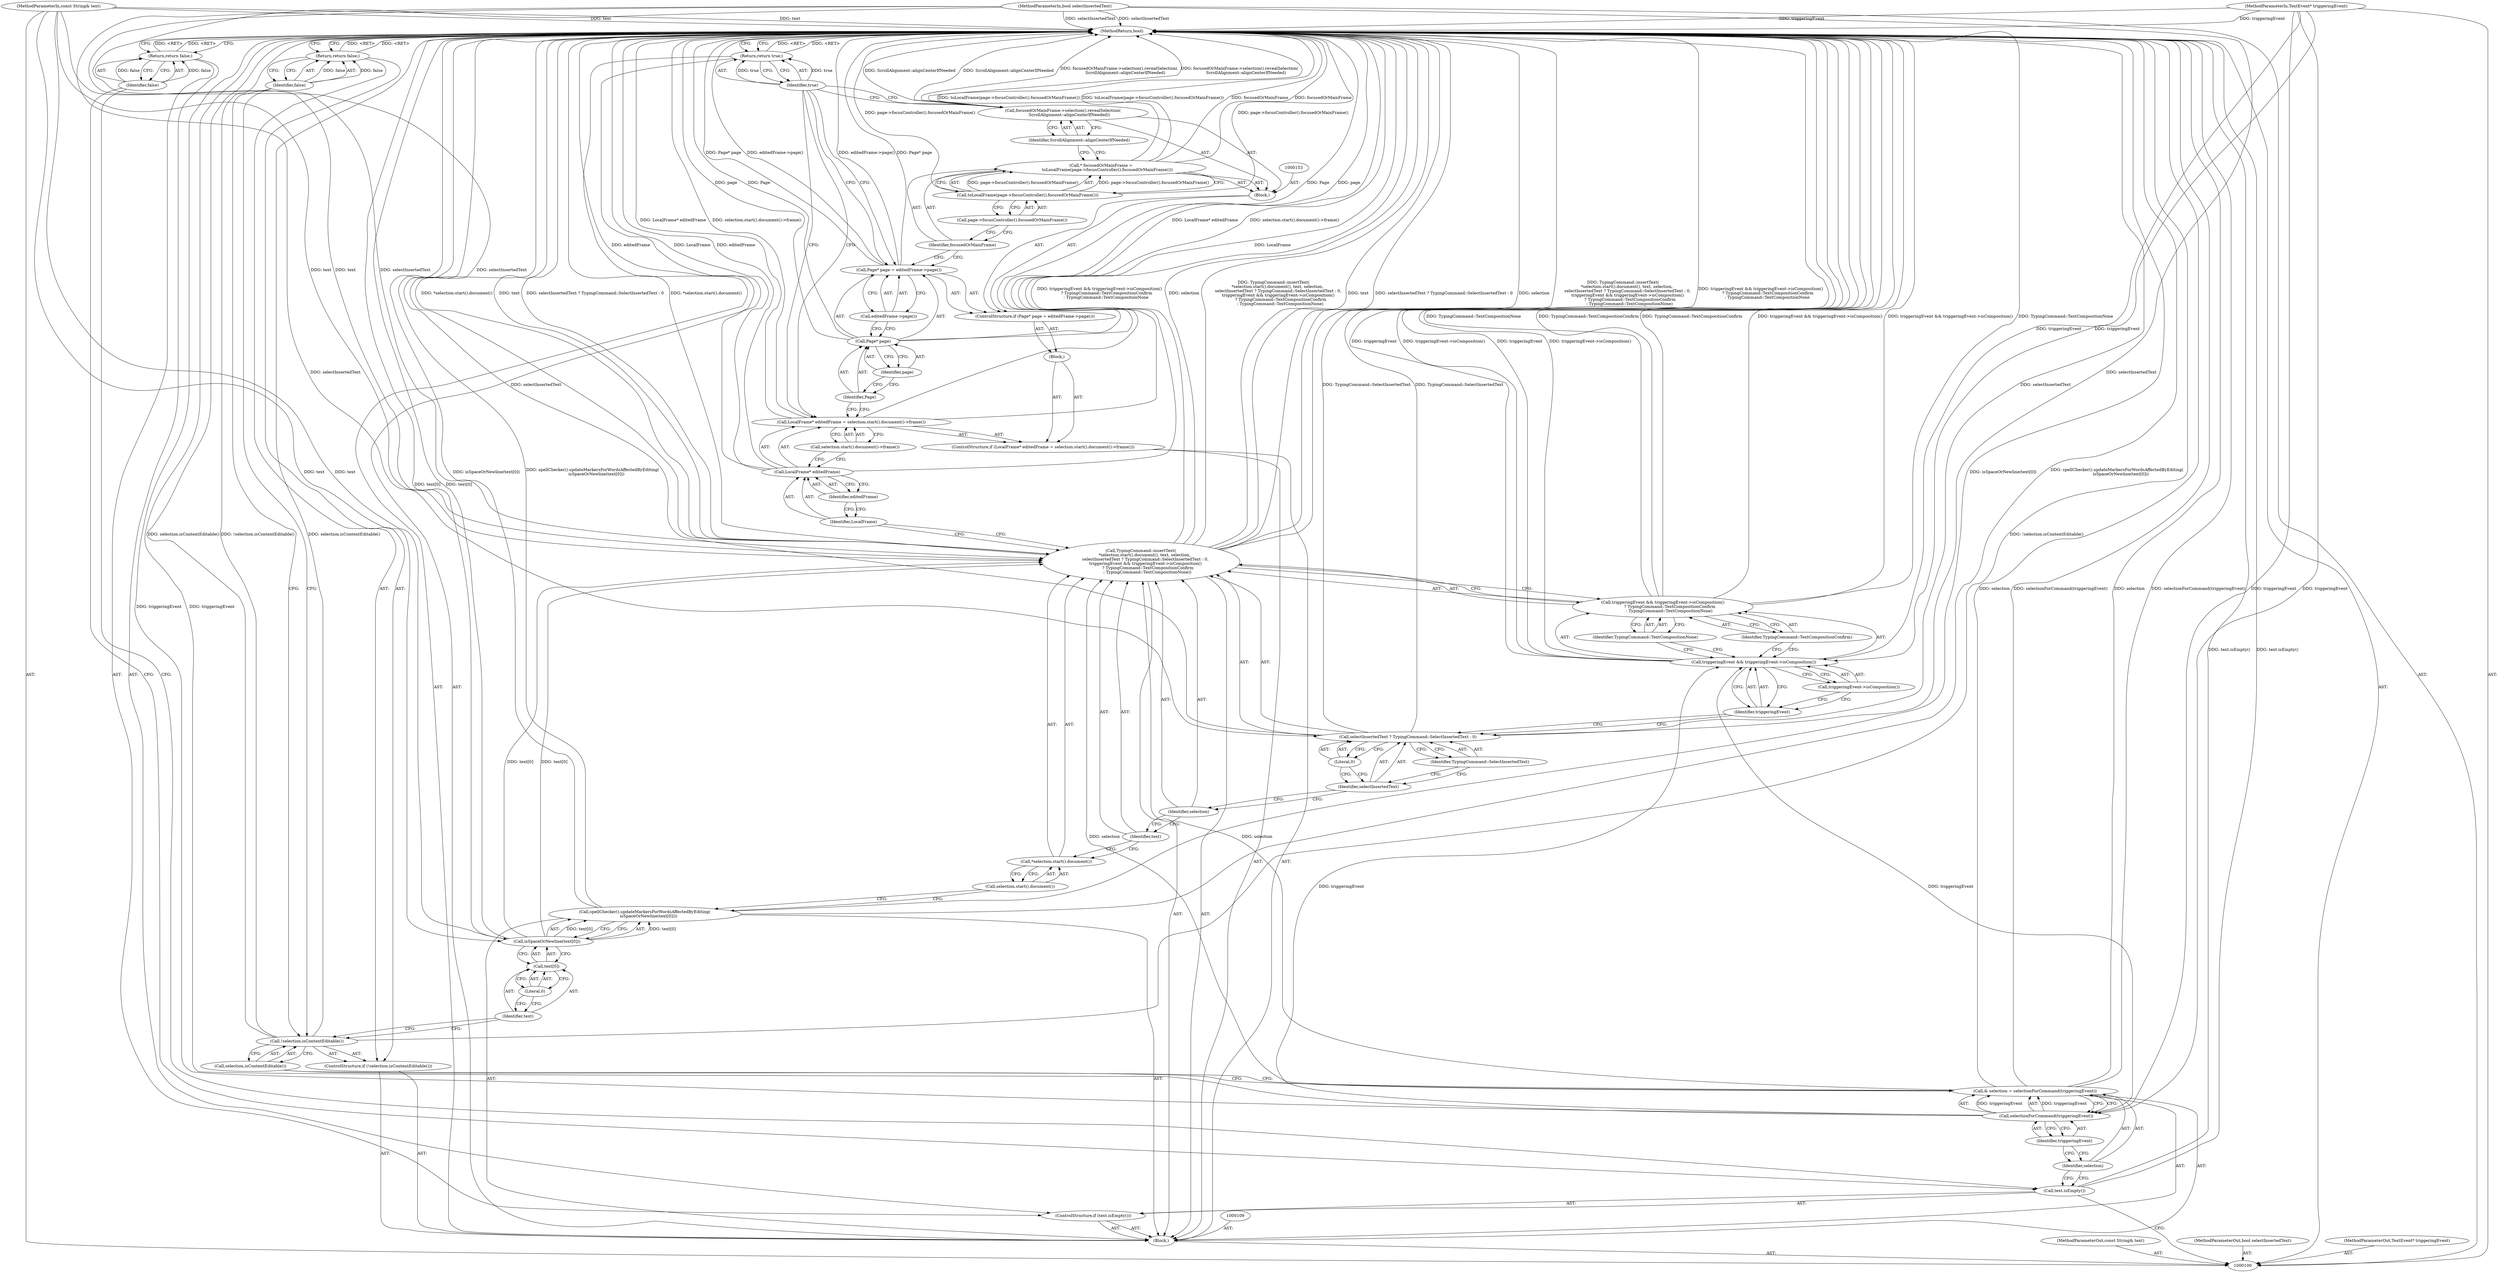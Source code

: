 digraph "1_Chrome_a69c7b5d863dacbb08bfaa04359e3bc0bb4470dc" {
"1000162" [label="(MethodReturn,bool)"];
"1000101" [label="(MethodParameterIn,const String& text)"];
"1000255" [label="(MethodParameterOut,const String& text)"];
"1000119" [label="(Call,spellChecker().updateMarkersForWordsAffectedByEditing(\n      isSpaceOrNewline(text[0])))"];
"1000121" [label="(Call,text[0])"];
"1000122" [label="(Identifier,text)"];
"1000123" [label="(Literal,0)"];
"1000120" [label="(Call,isSpaceOrNewline(text[0]))"];
"1000124" [label="(Call,TypingCommand::insertText(\n      *selection.start().document(), text, selection,\n       selectInsertedText ? TypingCommand::SelectInsertedText : 0,\n       triggeringEvent && triggeringEvent->isComposition()\n           ? TypingCommand::TextCompositionConfirm\n          : TypingCommand::TextCompositionNone))"];
"1000127" [label="(Identifier,text)"];
"1000128" [label="(Identifier,selection)"];
"1000125" [label="(Call,*selection.start().document())"];
"1000126" [label="(Call,selection.start().document())"];
"1000131" [label="(Identifier,TypingCommand::SelectInsertedText)"];
"1000132" [label="(Literal,0)"];
"1000129" [label="(Call,selectInsertedText ? TypingCommand::SelectInsertedText : 0)"];
"1000130" [label="(Identifier,selectInsertedText)"];
"1000136" [label="(Call,triggeringEvent->isComposition())"];
"1000133" [label="(Call,triggeringEvent && triggeringEvent->isComposition()\n           ? TypingCommand::TextCompositionConfirm\n          : TypingCommand::TextCompositionNone)"];
"1000134" [label="(Call,triggeringEvent && triggeringEvent->isComposition())"];
"1000135" [label="(Identifier,triggeringEvent)"];
"1000137" [label="(Identifier,TypingCommand::TextCompositionConfirm)"];
"1000138" [label="(Identifier,TypingCommand::TextCompositionNone)"];
"1000102" [label="(MethodParameterIn,bool selectInsertedText)"];
"1000256" [label="(MethodParameterOut,bool selectInsertedText)"];
"1000143" [label="(Identifier,editedFrame)"];
"1000139" [label="(ControlStructure,if (LocalFrame* editedFrame = selection.start().document()->frame()))"];
"1000144" [label="(Call,selection.start().document()->frame())"];
"1000140" [label="(Call,LocalFrame* editedFrame = selection.start().document()->frame())"];
"1000141" [label="(Call,LocalFrame* editedFrame)"];
"1000142" [label="(Identifier,LocalFrame)"];
"1000145" [label="(Block,)"];
"1000150" [label="(Identifier,page)"];
"1000151" [label="(Call,editedFrame->page())"];
"1000146" [label="(ControlStructure,if (Page* page = editedFrame->page()))"];
"1000147" [label="(Call,Page* page = editedFrame->page())"];
"1000148" [label="(Call,Page* page)"];
"1000149" [label="(Identifier,Page)"];
"1000154" [label="(Call,* focusedOrMainFrame =\n          toLocalFrame(page->focusController().focusedOrMainFrame()))"];
"1000155" [label="(Identifier,focusedOrMainFrame)"];
"1000152" [label="(Block,)"];
"1000156" [label="(Call,toLocalFrame(page->focusController().focusedOrMainFrame()))"];
"1000157" [label="(Call,page->focusController().focusedOrMainFrame())"];
"1000158" [label="(Call,focusedOrMainFrame->selection().revealSelection(\n          ScrollAlignment::alignCenterIfNeeded))"];
"1000159" [label="(Identifier,ScrollAlignment::alignCenterIfNeeded)"];
"1000103" [label="(MethodParameterIn,TextEvent* triggeringEvent)"];
"1000257" [label="(MethodParameterOut,TextEvent* triggeringEvent)"];
"1000104" [label="(Block,)"];
"1000160" [label="(Return,return true;)"];
"1000161" [label="(Identifier,true)"];
"1000105" [label="(ControlStructure,if (text.isEmpty()))"];
"1000106" [label="(Call,text.isEmpty())"];
"1000108" [label="(Identifier,false)"];
"1000107" [label="(Return,return false;)"];
"1000110" [label="(Call,& selection = selectionForCommand(triggeringEvent))"];
"1000111" [label="(Identifier,selection)"];
"1000112" [label="(Call,selectionForCommand(triggeringEvent))"];
"1000113" [label="(Identifier,triggeringEvent)"];
"1000114" [label="(ControlStructure,if (!selection.isContentEditable()))"];
"1000115" [label="(Call,!selection.isContentEditable())"];
"1000116" [label="(Call,selection.isContentEditable())"];
"1000118" [label="(Identifier,false)"];
"1000117" [label="(Return,return false;)"];
"1000162" -> "1000100"  [label="AST: "];
"1000162" -> "1000107"  [label="CFG: "];
"1000162" -> "1000117"  [label="CFG: "];
"1000162" -> "1000160"  [label="CFG: "];
"1000117" -> "1000162"  [label="DDG: <RET>"];
"1000158" -> "1000162"  [label="DDG: ScrollAlignment::alignCenterIfNeeded"];
"1000158" -> "1000162"  [label="DDG: focusedOrMainFrame->selection().revealSelection(\n          ScrollAlignment::alignCenterIfNeeded)"];
"1000141" -> "1000162"  [label="DDG: LocalFrame"];
"1000141" -> "1000162"  [label="DDG: editedFrame"];
"1000124" -> "1000162"  [label="DDG: *selection.start().document()"];
"1000124" -> "1000162"  [label="DDG: text"];
"1000124" -> "1000162"  [label="DDG: selectInsertedText ? TypingCommand::SelectInsertedText : 0"];
"1000124" -> "1000162"  [label="DDG: triggeringEvent && triggeringEvent->isComposition()\n           ? TypingCommand::TextCompositionConfirm\n          : TypingCommand::TextCompositionNone"];
"1000124" -> "1000162"  [label="DDG: selection"];
"1000124" -> "1000162"  [label="DDG: TypingCommand::insertText(\n      *selection.start().document(), text, selection,\n       selectInsertedText ? TypingCommand::SelectInsertedText : 0,\n       triggeringEvent && triggeringEvent->isComposition()\n           ? TypingCommand::TextCompositionConfirm\n          : TypingCommand::TextCompositionNone)"];
"1000147" -> "1000162"  [label="DDG: editedFrame->page()"];
"1000147" -> "1000162"  [label="DDG: Page* page"];
"1000156" -> "1000162"  [label="DDG: page->focusController().focusedOrMainFrame()"];
"1000140" -> "1000162"  [label="DDG: LocalFrame* editedFrame"];
"1000140" -> "1000162"  [label="DDG: selection.start().document()->frame()"];
"1000148" -> "1000162"  [label="DDG: page"];
"1000148" -> "1000162"  [label="DDG: Page"];
"1000119" -> "1000162"  [label="DDG: spellChecker().updateMarkersForWordsAffectedByEditing(\n      isSpaceOrNewline(text[0]))"];
"1000119" -> "1000162"  [label="DDG: isSpaceOrNewline(text[0])"];
"1000129" -> "1000162"  [label="DDG: selectInsertedText"];
"1000129" -> "1000162"  [label="DDG: TypingCommand::SelectInsertedText"];
"1000154" -> "1000162"  [label="DDG: focusedOrMainFrame"];
"1000154" -> "1000162"  [label="DDG: toLocalFrame(page->focusController().focusedOrMainFrame())"];
"1000133" -> "1000162"  [label="DDG: triggeringEvent && triggeringEvent->isComposition()"];
"1000133" -> "1000162"  [label="DDG: TypingCommand::TextCompositionNone"];
"1000133" -> "1000162"  [label="DDG: TypingCommand::TextCompositionConfirm"];
"1000103" -> "1000162"  [label="DDG: triggeringEvent"];
"1000115" -> "1000162"  [label="DDG: !selection.isContentEditable()"];
"1000115" -> "1000162"  [label="DDG: selection.isContentEditable()"];
"1000120" -> "1000162"  [label="DDG: text[0]"];
"1000102" -> "1000162"  [label="DDG: selectInsertedText"];
"1000110" -> "1000162"  [label="DDG: selectionForCommand(triggeringEvent)"];
"1000110" -> "1000162"  [label="DDG: selection"];
"1000134" -> "1000162"  [label="DDG: triggeringEvent"];
"1000134" -> "1000162"  [label="DDG: triggeringEvent->isComposition()"];
"1000112" -> "1000162"  [label="DDG: triggeringEvent"];
"1000101" -> "1000162"  [label="DDG: text"];
"1000106" -> "1000162"  [label="DDG: text.isEmpty()"];
"1000160" -> "1000162"  [label="DDG: <RET>"];
"1000107" -> "1000162"  [label="DDG: <RET>"];
"1000101" -> "1000100"  [label="AST: "];
"1000101" -> "1000162"  [label="DDG: text"];
"1000101" -> "1000120"  [label="DDG: text"];
"1000101" -> "1000124"  [label="DDG: text"];
"1000255" -> "1000100"  [label="AST: "];
"1000119" -> "1000104"  [label="AST: "];
"1000119" -> "1000120"  [label="CFG: "];
"1000120" -> "1000119"  [label="AST: "];
"1000126" -> "1000119"  [label="CFG: "];
"1000119" -> "1000162"  [label="DDG: spellChecker().updateMarkersForWordsAffectedByEditing(\n      isSpaceOrNewline(text[0]))"];
"1000119" -> "1000162"  [label="DDG: isSpaceOrNewline(text[0])"];
"1000120" -> "1000119"  [label="DDG: text[0]"];
"1000121" -> "1000120"  [label="AST: "];
"1000121" -> "1000123"  [label="CFG: "];
"1000122" -> "1000121"  [label="AST: "];
"1000123" -> "1000121"  [label="AST: "];
"1000120" -> "1000121"  [label="CFG: "];
"1000122" -> "1000121"  [label="AST: "];
"1000122" -> "1000115"  [label="CFG: "];
"1000123" -> "1000122"  [label="CFG: "];
"1000123" -> "1000121"  [label="AST: "];
"1000123" -> "1000122"  [label="CFG: "];
"1000121" -> "1000123"  [label="CFG: "];
"1000120" -> "1000119"  [label="AST: "];
"1000120" -> "1000121"  [label="CFG: "];
"1000121" -> "1000120"  [label="AST: "];
"1000119" -> "1000120"  [label="CFG: "];
"1000120" -> "1000162"  [label="DDG: text[0]"];
"1000120" -> "1000119"  [label="DDG: text[0]"];
"1000101" -> "1000120"  [label="DDG: text"];
"1000120" -> "1000124"  [label="DDG: text[0]"];
"1000124" -> "1000104"  [label="AST: "];
"1000124" -> "1000133"  [label="CFG: "];
"1000125" -> "1000124"  [label="AST: "];
"1000127" -> "1000124"  [label="AST: "];
"1000128" -> "1000124"  [label="AST: "];
"1000129" -> "1000124"  [label="AST: "];
"1000133" -> "1000124"  [label="AST: "];
"1000142" -> "1000124"  [label="CFG: "];
"1000124" -> "1000162"  [label="DDG: *selection.start().document()"];
"1000124" -> "1000162"  [label="DDG: text"];
"1000124" -> "1000162"  [label="DDG: selectInsertedText ? TypingCommand::SelectInsertedText : 0"];
"1000124" -> "1000162"  [label="DDG: triggeringEvent && triggeringEvent->isComposition()\n           ? TypingCommand::TextCompositionConfirm\n          : TypingCommand::TextCompositionNone"];
"1000124" -> "1000162"  [label="DDG: selection"];
"1000124" -> "1000162"  [label="DDG: TypingCommand::insertText(\n      *selection.start().document(), text, selection,\n       selectInsertedText ? TypingCommand::SelectInsertedText : 0,\n       triggeringEvent && triggeringEvent->isComposition()\n           ? TypingCommand::TextCompositionConfirm\n          : TypingCommand::TextCompositionNone)"];
"1000120" -> "1000124"  [label="DDG: text[0]"];
"1000101" -> "1000124"  [label="DDG: text"];
"1000110" -> "1000124"  [label="DDG: selection"];
"1000102" -> "1000124"  [label="DDG: selectInsertedText"];
"1000127" -> "1000124"  [label="AST: "];
"1000127" -> "1000125"  [label="CFG: "];
"1000128" -> "1000127"  [label="CFG: "];
"1000128" -> "1000124"  [label="AST: "];
"1000128" -> "1000127"  [label="CFG: "];
"1000130" -> "1000128"  [label="CFG: "];
"1000125" -> "1000124"  [label="AST: "];
"1000125" -> "1000126"  [label="CFG: "];
"1000126" -> "1000125"  [label="AST: "];
"1000127" -> "1000125"  [label="CFG: "];
"1000126" -> "1000125"  [label="AST: "];
"1000126" -> "1000119"  [label="CFG: "];
"1000125" -> "1000126"  [label="CFG: "];
"1000131" -> "1000129"  [label="AST: "];
"1000131" -> "1000130"  [label="CFG: "];
"1000129" -> "1000131"  [label="CFG: "];
"1000132" -> "1000129"  [label="AST: "];
"1000132" -> "1000130"  [label="CFG: "];
"1000129" -> "1000132"  [label="CFG: "];
"1000129" -> "1000124"  [label="AST: "];
"1000129" -> "1000131"  [label="CFG: "];
"1000129" -> "1000132"  [label="CFG: "];
"1000130" -> "1000129"  [label="AST: "];
"1000131" -> "1000129"  [label="AST: "];
"1000132" -> "1000129"  [label="AST: "];
"1000135" -> "1000129"  [label="CFG: "];
"1000129" -> "1000162"  [label="DDG: selectInsertedText"];
"1000129" -> "1000162"  [label="DDG: TypingCommand::SelectInsertedText"];
"1000102" -> "1000129"  [label="DDG: selectInsertedText"];
"1000130" -> "1000129"  [label="AST: "];
"1000130" -> "1000128"  [label="CFG: "];
"1000131" -> "1000130"  [label="CFG: "];
"1000132" -> "1000130"  [label="CFG: "];
"1000136" -> "1000134"  [label="AST: "];
"1000136" -> "1000135"  [label="CFG: "];
"1000134" -> "1000136"  [label="CFG: "];
"1000133" -> "1000124"  [label="AST: "];
"1000133" -> "1000137"  [label="CFG: "];
"1000133" -> "1000138"  [label="CFG: "];
"1000134" -> "1000133"  [label="AST: "];
"1000137" -> "1000133"  [label="AST: "];
"1000138" -> "1000133"  [label="AST: "];
"1000124" -> "1000133"  [label="CFG: "];
"1000133" -> "1000162"  [label="DDG: triggeringEvent && triggeringEvent->isComposition()"];
"1000133" -> "1000162"  [label="DDG: TypingCommand::TextCompositionNone"];
"1000133" -> "1000162"  [label="DDG: TypingCommand::TextCompositionConfirm"];
"1000134" -> "1000133"  [label="AST: "];
"1000134" -> "1000135"  [label="CFG: "];
"1000134" -> "1000136"  [label="CFG: "];
"1000135" -> "1000134"  [label="AST: "];
"1000136" -> "1000134"  [label="AST: "];
"1000137" -> "1000134"  [label="CFG: "];
"1000138" -> "1000134"  [label="CFG: "];
"1000134" -> "1000162"  [label="DDG: triggeringEvent"];
"1000134" -> "1000162"  [label="DDG: triggeringEvent->isComposition()"];
"1000112" -> "1000134"  [label="DDG: triggeringEvent"];
"1000103" -> "1000134"  [label="DDG: triggeringEvent"];
"1000135" -> "1000134"  [label="AST: "];
"1000135" -> "1000129"  [label="CFG: "];
"1000136" -> "1000135"  [label="CFG: "];
"1000134" -> "1000135"  [label="CFG: "];
"1000137" -> "1000133"  [label="AST: "];
"1000137" -> "1000134"  [label="CFG: "];
"1000133" -> "1000137"  [label="CFG: "];
"1000138" -> "1000133"  [label="AST: "];
"1000138" -> "1000134"  [label="CFG: "];
"1000133" -> "1000138"  [label="CFG: "];
"1000102" -> "1000100"  [label="AST: "];
"1000102" -> "1000162"  [label="DDG: selectInsertedText"];
"1000102" -> "1000124"  [label="DDG: selectInsertedText"];
"1000102" -> "1000129"  [label="DDG: selectInsertedText"];
"1000256" -> "1000100"  [label="AST: "];
"1000143" -> "1000141"  [label="AST: "];
"1000143" -> "1000142"  [label="CFG: "];
"1000141" -> "1000143"  [label="CFG: "];
"1000139" -> "1000104"  [label="AST: "];
"1000140" -> "1000139"  [label="AST: "];
"1000145" -> "1000139"  [label="AST: "];
"1000144" -> "1000140"  [label="AST: "];
"1000144" -> "1000141"  [label="CFG: "];
"1000140" -> "1000144"  [label="CFG: "];
"1000140" -> "1000139"  [label="AST: "];
"1000140" -> "1000144"  [label="CFG: "];
"1000141" -> "1000140"  [label="AST: "];
"1000144" -> "1000140"  [label="AST: "];
"1000149" -> "1000140"  [label="CFG: "];
"1000161" -> "1000140"  [label="CFG: "];
"1000140" -> "1000162"  [label="DDG: LocalFrame* editedFrame"];
"1000140" -> "1000162"  [label="DDG: selection.start().document()->frame()"];
"1000141" -> "1000140"  [label="AST: "];
"1000141" -> "1000143"  [label="CFG: "];
"1000142" -> "1000141"  [label="AST: "];
"1000143" -> "1000141"  [label="AST: "];
"1000144" -> "1000141"  [label="CFG: "];
"1000141" -> "1000162"  [label="DDG: LocalFrame"];
"1000141" -> "1000162"  [label="DDG: editedFrame"];
"1000142" -> "1000141"  [label="AST: "];
"1000142" -> "1000124"  [label="CFG: "];
"1000143" -> "1000142"  [label="CFG: "];
"1000145" -> "1000139"  [label="AST: "];
"1000146" -> "1000145"  [label="AST: "];
"1000150" -> "1000148"  [label="AST: "];
"1000150" -> "1000149"  [label="CFG: "];
"1000148" -> "1000150"  [label="CFG: "];
"1000151" -> "1000147"  [label="AST: "];
"1000151" -> "1000148"  [label="CFG: "];
"1000147" -> "1000151"  [label="CFG: "];
"1000146" -> "1000145"  [label="AST: "];
"1000147" -> "1000146"  [label="AST: "];
"1000152" -> "1000146"  [label="AST: "];
"1000147" -> "1000146"  [label="AST: "];
"1000147" -> "1000151"  [label="CFG: "];
"1000148" -> "1000147"  [label="AST: "];
"1000151" -> "1000147"  [label="AST: "];
"1000155" -> "1000147"  [label="CFG: "];
"1000161" -> "1000147"  [label="CFG: "];
"1000147" -> "1000162"  [label="DDG: editedFrame->page()"];
"1000147" -> "1000162"  [label="DDG: Page* page"];
"1000148" -> "1000147"  [label="AST: "];
"1000148" -> "1000150"  [label="CFG: "];
"1000149" -> "1000148"  [label="AST: "];
"1000150" -> "1000148"  [label="AST: "];
"1000151" -> "1000148"  [label="CFG: "];
"1000148" -> "1000162"  [label="DDG: page"];
"1000148" -> "1000162"  [label="DDG: Page"];
"1000149" -> "1000148"  [label="AST: "];
"1000149" -> "1000140"  [label="CFG: "];
"1000150" -> "1000149"  [label="CFG: "];
"1000154" -> "1000152"  [label="AST: "];
"1000154" -> "1000156"  [label="CFG: "];
"1000155" -> "1000154"  [label="AST: "];
"1000156" -> "1000154"  [label="AST: "];
"1000159" -> "1000154"  [label="CFG: "];
"1000154" -> "1000162"  [label="DDG: focusedOrMainFrame"];
"1000154" -> "1000162"  [label="DDG: toLocalFrame(page->focusController().focusedOrMainFrame())"];
"1000156" -> "1000154"  [label="DDG: page->focusController().focusedOrMainFrame()"];
"1000155" -> "1000154"  [label="AST: "];
"1000155" -> "1000147"  [label="CFG: "];
"1000157" -> "1000155"  [label="CFG: "];
"1000152" -> "1000146"  [label="AST: "];
"1000153" -> "1000152"  [label="AST: "];
"1000154" -> "1000152"  [label="AST: "];
"1000158" -> "1000152"  [label="AST: "];
"1000156" -> "1000154"  [label="AST: "];
"1000156" -> "1000157"  [label="CFG: "];
"1000157" -> "1000156"  [label="AST: "];
"1000154" -> "1000156"  [label="CFG: "];
"1000156" -> "1000162"  [label="DDG: page->focusController().focusedOrMainFrame()"];
"1000156" -> "1000154"  [label="DDG: page->focusController().focusedOrMainFrame()"];
"1000157" -> "1000156"  [label="AST: "];
"1000157" -> "1000155"  [label="CFG: "];
"1000156" -> "1000157"  [label="CFG: "];
"1000158" -> "1000152"  [label="AST: "];
"1000158" -> "1000159"  [label="CFG: "];
"1000159" -> "1000158"  [label="AST: "];
"1000161" -> "1000158"  [label="CFG: "];
"1000158" -> "1000162"  [label="DDG: ScrollAlignment::alignCenterIfNeeded"];
"1000158" -> "1000162"  [label="DDG: focusedOrMainFrame->selection().revealSelection(\n          ScrollAlignment::alignCenterIfNeeded)"];
"1000159" -> "1000158"  [label="AST: "];
"1000159" -> "1000154"  [label="CFG: "];
"1000158" -> "1000159"  [label="CFG: "];
"1000103" -> "1000100"  [label="AST: "];
"1000103" -> "1000162"  [label="DDG: triggeringEvent"];
"1000103" -> "1000112"  [label="DDG: triggeringEvent"];
"1000103" -> "1000134"  [label="DDG: triggeringEvent"];
"1000257" -> "1000100"  [label="AST: "];
"1000104" -> "1000100"  [label="AST: "];
"1000105" -> "1000104"  [label="AST: "];
"1000109" -> "1000104"  [label="AST: "];
"1000110" -> "1000104"  [label="AST: "];
"1000114" -> "1000104"  [label="AST: "];
"1000119" -> "1000104"  [label="AST: "];
"1000124" -> "1000104"  [label="AST: "];
"1000139" -> "1000104"  [label="AST: "];
"1000160" -> "1000104"  [label="AST: "];
"1000160" -> "1000104"  [label="AST: "];
"1000160" -> "1000161"  [label="CFG: "];
"1000161" -> "1000160"  [label="AST: "];
"1000162" -> "1000160"  [label="CFG: "];
"1000160" -> "1000162"  [label="DDG: <RET>"];
"1000161" -> "1000160"  [label="DDG: true"];
"1000161" -> "1000160"  [label="AST: "];
"1000161" -> "1000158"  [label="CFG: "];
"1000161" -> "1000147"  [label="CFG: "];
"1000161" -> "1000140"  [label="CFG: "];
"1000160" -> "1000161"  [label="CFG: "];
"1000161" -> "1000160"  [label="DDG: true"];
"1000105" -> "1000104"  [label="AST: "];
"1000106" -> "1000105"  [label="AST: "];
"1000107" -> "1000105"  [label="AST: "];
"1000106" -> "1000105"  [label="AST: "];
"1000106" -> "1000100"  [label="CFG: "];
"1000108" -> "1000106"  [label="CFG: "];
"1000111" -> "1000106"  [label="CFG: "];
"1000106" -> "1000162"  [label="DDG: text.isEmpty()"];
"1000108" -> "1000107"  [label="AST: "];
"1000108" -> "1000106"  [label="CFG: "];
"1000107" -> "1000108"  [label="CFG: "];
"1000108" -> "1000107"  [label="DDG: false"];
"1000107" -> "1000105"  [label="AST: "];
"1000107" -> "1000108"  [label="CFG: "];
"1000108" -> "1000107"  [label="AST: "];
"1000162" -> "1000107"  [label="CFG: "];
"1000107" -> "1000162"  [label="DDG: <RET>"];
"1000108" -> "1000107"  [label="DDG: false"];
"1000110" -> "1000104"  [label="AST: "];
"1000110" -> "1000112"  [label="CFG: "];
"1000111" -> "1000110"  [label="AST: "];
"1000112" -> "1000110"  [label="AST: "];
"1000116" -> "1000110"  [label="CFG: "];
"1000110" -> "1000162"  [label="DDG: selectionForCommand(triggeringEvent)"];
"1000110" -> "1000162"  [label="DDG: selection"];
"1000112" -> "1000110"  [label="DDG: triggeringEvent"];
"1000110" -> "1000124"  [label="DDG: selection"];
"1000111" -> "1000110"  [label="AST: "];
"1000111" -> "1000106"  [label="CFG: "];
"1000113" -> "1000111"  [label="CFG: "];
"1000112" -> "1000110"  [label="AST: "];
"1000112" -> "1000113"  [label="CFG: "];
"1000113" -> "1000112"  [label="AST: "];
"1000110" -> "1000112"  [label="CFG: "];
"1000112" -> "1000162"  [label="DDG: triggeringEvent"];
"1000112" -> "1000110"  [label="DDG: triggeringEvent"];
"1000103" -> "1000112"  [label="DDG: triggeringEvent"];
"1000112" -> "1000134"  [label="DDG: triggeringEvent"];
"1000113" -> "1000112"  [label="AST: "];
"1000113" -> "1000111"  [label="CFG: "];
"1000112" -> "1000113"  [label="CFG: "];
"1000114" -> "1000104"  [label="AST: "];
"1000115" -> "1000114"  [label="AST: "];
"1000117" -> "1000114"  [label="AST: "];
"1000115" -> "1000114"  [label="AST: "];
"1000115" -> "1000116"  [label="CFG: "];
"1000116" -> "1000115"  [label="AST: "];
"1000118" -> "1000115"  [label="CFG: "];
"1000122" -> "1000115"  [label="CFG: "];
"1000115" -> "1000162"  [label="DDG: !selection.isContentEditable()"];
"1000115" -> "1000162"  [label="DDG: selection.isContentEditable()"];
"1000116" -> "1000115"  [label="AST: "];
"1000116" -> "1000110"  [label="CFG: "];
"1000115" -> "1000116"  [label="CFG: "];
"1000118" -> "1000117"  [label="AST: "];
"1000118" -> "1000115"  [label="CFG: "];
"1000117" -> "1000118"  [label="CFG: "];
"1000118" -> "1000117"  [label="DDG: false"];
"1000117" -> "1000114"  [label="AST: "];
"1000117" -> "1000118"  [label="CFG: "];
"1000118" -> "1000117"  [label="AST: "];
"1000162" -> "1000117"  [label="CFG: "];
"1000117" -> "1000162"  [label="DDG: <RET>"];
"1000118" -> "1000117"  [label="DDG: false"];
}
